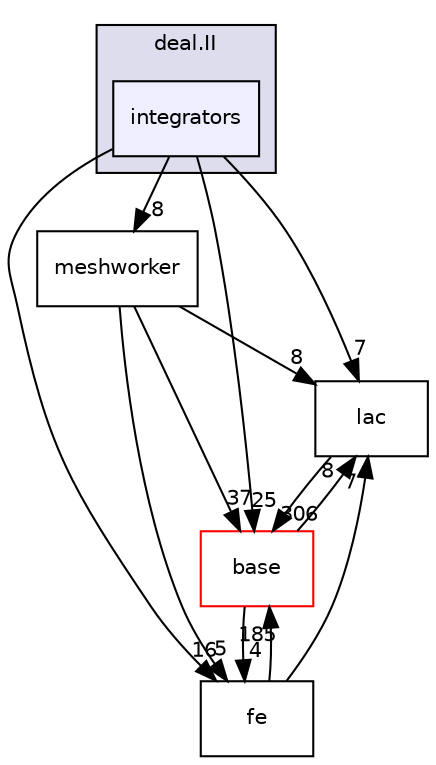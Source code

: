 digraph "include/deal.II/integrators" {
  compound=true
  node [ fontsize="10", fontname="Helvetica"];
  edge [ labelfontsize="10", labelfontname="Helvetica"];
  subgraph clusterdir_ee90d91a514b839c31faec7a1d916f67 {
    graph [ bgcolor="#ddddee", pencolor="black", label="deal.II" fontname="Helvetica", fontsize="10", URL="dir_ee90d91a514b839c31faec7a1d916f67.html"]
  dir_59948edc023d99ea6aa5f167e13e5943 [shape=box, label="integrators", style="filled", fillcolor="#eeeeff", pencolor="black", URL="dir_59948edc023d99ea6aa5f167e13e5943.html"];
  }
  dir_33a86324b0d1f765939ced0f5e9d1f5c [shape=box label="meshworker" URL="dir_33a86324b0d1f765939ced0f5e9d1f5c.html"];
  dir_b2430326e20a3ae038db3bac19f0573b [shape=box label="lac" URL="dir_b2430326e20a3ae038db3bac19f0573b.html"];
  dir_90a2ad6518b731f1dc196d14153b8b6b [shape=box label="base" fillcolor="white" style="filled" color="red" URL="dir_90a2ad6518b731f1dc196d14153b8b6b.html"];
  dir_9706acb4d69a98d7c15ebe226493116f [shape=box label="fe" URL="dir_9706acb4d69a98d7c15ebe226493116f.html"];
  dir_33a86324b0d1f765939ced0f5e9d1f5c->dir_b2430326e20a3ae038db3bac19f0573b [headlabel="8", labeldistance=1.5 headhref="dir_000106_000013.html"];
  dir_33a86324b0d1f765939ced0f5e9d1f5c->dir_90a2ad6518b731f1dc196d14153b8b6b [headlabel="37", labeldistance=1.5 headhref="dir_000106_000010.html"];
  dir_33a86324b0d1f765939ced0f5e9d1f5c->dir_9706acb4d69a98d7c15ebe226493116f [headlabel="5", labeldistance=1.5 headhref="dir_000106_000016.html"];
  dir_59948edc023d99ea6aa5f167e13e5943->dir_33a86324b0d1f765939ced0f5e9d1f5c [headlabel="8", labeldistance=1.5 headhref="dir_000100_000106.html"];
  dir_59948edc023d99ea6aa5f167e13e5943->dir_b2430326e20a3ae038db3bac19f0573b [headlabel="7", labeldistance=1.5 headhref="dir_000100_000013.html"];
  dir_59948edc023d99ea6aa5f167e13e5943->dir_90a2ad6518b731f1dc196d14153b8b6b [headlabel="25", labeldistance=1.5 headhref="dir_000100_000010.html"];
  dir_59948edc023d99ea6aa5f167e13e5943->dir_9706acb4d69a98d7c15ebe226493116f [headlabel="16", labeldistance=1.5 headhref="dir_000100_000016.html"];
  dir_b2430326e20a3ae038db3bac19f0573b->dir_90a2ad6518b731f1dc196d14153b8b6b [headlabel="306", labeldistance=1.5 headhref="dir_000013_000010.html"];
  dir_90a2ad6518b731f1dc196d14153b8b6b->dir_b2430326e20a3ae038db3bac19f0573b [headlabel="8", labeldistance=1.5 headhref="dir_000010_000013.html"];
  dir_90a2ad6518b731f1dc196d14153b8b6b->dir_9706acb4d69a98d7c15ebe226493116f [headlabel="4", labeldistance=1.5 headhref="dir_000010_000016.html"];
  dir_9706acb4d69a98d7c15ebe226493116f->dir_b2430326e20a3ae038db3bac19f0573b [headlabel="7", labeldistance=1.5 headhref="dir_000016_000013.html"];
  dir_9706acb4d69a98d7c15ebe226493116f->dir_90a2ad6518b731f1dc196d14153b8b6b [headlabel="185", labeldistance=1.5 headhref="dir_000016_000010.html"];
}
